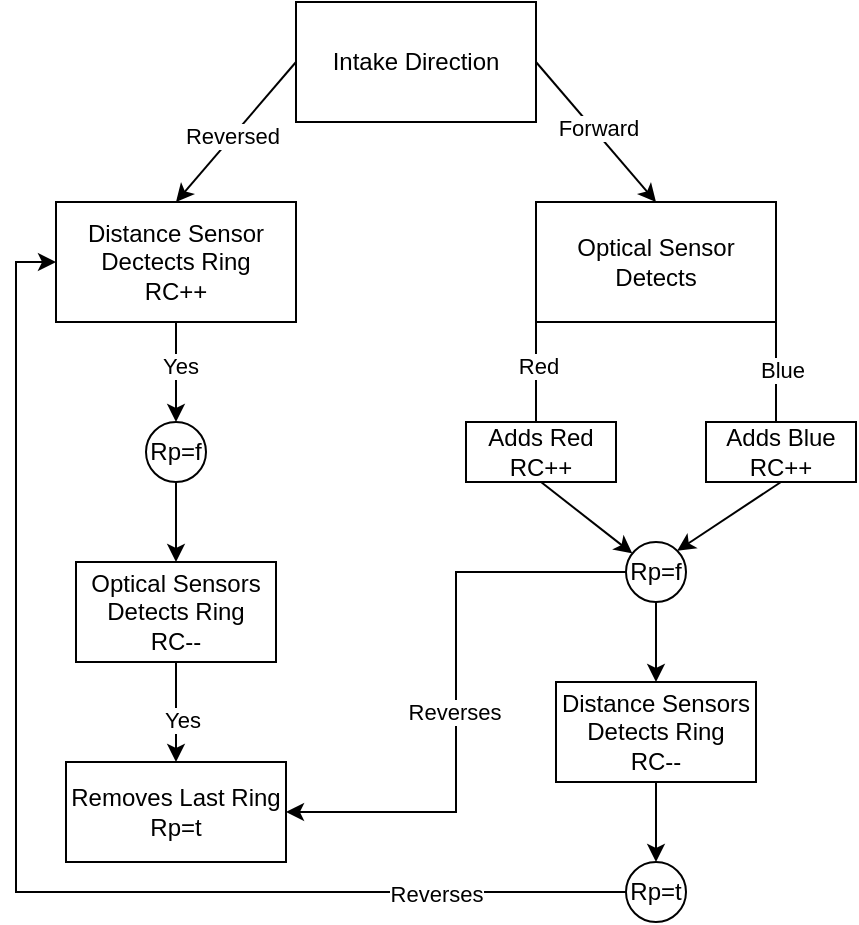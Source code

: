 <mxfile version="24.7.8">
  <diagram name="Page-1" id="D2GHbYCgjAUrTUtrcCe5">
    <mxGraphModel dx="795" dy="492" grid="1" gridSize="10" guides="1" tooltips="1" connect="1" arrows="1" fold="1" page="1" pageScale="1" pageWidth="850" pageHeight="1100" math="0" shadow="0">
      <root>
        <mxCell id="0" />
        <mxCell id="1" parent="0" />
        <mxCell id="att3FbtHmocYUFxoqvQi-1" value="Intake Direction" style="rounded=0;whiteSpace=wrap;html=1;" parent="1" vertex="1">
          <mxGeometry x="365" y="80" width="120" height="60" as="geometry" />
        </mxCell>
        <mxCell id="att3FbtHmocYUFxoqvQi-2" value="Optical Sensor Detects" style="rounded=0;whiteSpace=wrap;html=1;" parent="1" vertex="1">
          <mxGeometry x="485" y="180" width="120" height="60" as="geometry" />
        </mxCell>
        <mxCell id="att3FbtHmocYUFxoqvQi-3" value="&lt;div&gt;Distance Sensor Dectects Ring&lt;/div&gt;&lt;div&gt;RC++&lt;br&gt;&lt;/div&gt;" style="rounded=0;whiteSpace=wrap;html=1;" parent="1" vertex="1">
          <mxGeometry x="245" y="180" width="120" height="60" as="geometry" />
        </mxCell>
        <mxCell id="att3FbtHmocYUFxoqvQi-4" value="" style="endArrow=classic;html=1;rounded=0;exitX=0;exitY=0.5;exitDx=0;exitDy=0;entryX=0.5;entryY=0;entryDx=0;entryDy=0;" parent="1" source="att3FbtHmocYUFxoqvQi-1" target="att3FbtHmocYUFxoqvQi-3" edge="1">
          <mxGeometry width="50" height="50" relative="1" as="geometry">
            <mxPoint x="400" y="340" as="sourcePoint" />
            <mxPoint x="450" y="290" as="targetPoint" />
          </mxGeometry>
        </mxCell>
        <mxCell id="att3FbtHmocYUFxoqvQi-5" value="Reversed" style="edgeLabel;html=1;align=center;verticalAlign=middle;resizable=0;points=[];" parent="att3FbtHmocYUFxoqvQi-4" vertex="1" connectable="0">
          <mxGeometry x="0.061" relative="1" as="geometry">
            <mxPoint as="offset" />
          </mxGeometry>
        </mxCell>
        <mxCell id="att3FbtHmocYUFxoqvQi-7" value="" style="endArrow=classic;html=1;rounded=0;exitX=1;exitY=0.5;exitDx=0;exitDy=0;entryX=0.5;entryY=0;entryDx=0;entryDy=0;" parent="1" source="att3FbtHmocYUFxoqvQi-1" target="att3FbtHmocYUFxoqvQi-2" edge="1">
          <mxGeometry width="50" height="50" relative="1" as="geometry">
            <mxPoint x="400" y="340" as="sourcePoint" />
            <mxPoint x="450" y="290" as="targetPoint" />
          </mxGeometry>
        </mxCell>
        <mxCell id="att3FbtHmocYUFxoqvQi-8" value="Forward" style="edgeLabel;html=1;align=center;verticalAlign=middle;resizable=0;points=[];" parent="att3FbtHmocYUFxoqvQi-7" vertex="1" connectable="0">
          <mxGeometry x="-0.035" y="3" relative="1" as="geometry">
            <mxPoint y="1" as="offset" />
          </mxGeometry>
        </mxCell>
        <mxCell id="att3FbtHmocYUFxoqvQi-9" value="" style="endArrow=classic;html=1;rounded=0;exitX=0;exitY=1;exitDx=0;exitDy=0;" parent="1" source="att3FbtHmocYUFxoqvQi-2" edge="1">
          <mxGeometry width="50" height="50" relative="1" as="geometry">
            <mxPoint x="490" y="460" as="sourcePoint" />
            <mxPoint x="485" y="300" as="targetPoint" />
          </mxGeometry>
        </mxCell>
        <mxCell id="att3FbtHmocYUFxoqvQi-27" value="Red" style="edgeLabel;html=1;align=center;verticalAlign=middle;resizable=0;points=[];" parent="att3FbtHmocYUFxoqvQi-9" vertex="1" connectable="0">
          <mxGeometry x="-0.267" y="1" relative="1" as="geometry">
            <mxPoint as="offset" />
          </mxGeometry>
        </mxCell>
        <mxCell id="att3FbtHmocYUFxoqvQi-10" value="&lt;div&gt;Adds Red&lt;/div&gt;&lt;div&gt;RC++&lt;br&gt;&lt;/div&gt;" style="rounded=0;whiteSpace=wrap;html=1;" parent="1" vertex="1">
          <mxGeometry x="450" y="290" width="75" height="30" as="geometry" />
        </mxCell>
        <mxCell id="att3FbtHmocYUFxoqvQi-11" value="" style="endArrow=classic;html=1;rounded=0;exitX=1;exitY=1;exitDx=0;exitDy=0;" parent="1" source="att3FbtHmocYUFxoqvQi-2" edge="1">
          <mxGeometry width="50" height="50" relative="1" as="geometry">
            <mxPoint x="690" y="280" as="sourcePoint" />
            <mxPoint x="605" y="300" as="targetPoint" />
          </mxGeometry>
        </mxCell>
        <mxCell id="att3FbtHmocYUFxoqvQi-26" value="Blue" style="edgeLabel;html=1;align=center;verticalAlign=middle;resizable=0;points=[];" parent="att3FbtHmocYUFxoqvQi-11" vertex="1" connectable="0">
          <mxGeometry x="-0.2" y="3" relative="1" as="geometry">
            <mxPoint as="offset" />
          </mxGeometry>
        </mxCell>
        <mxCell id="att3FbtHmocYUFxoqvQi-12" value="&lt;div&gt;Adds Blue&lt;/div&gt;&lt;div&gt;RC++&lt;br&gt;&lt;/div&gt;" style="rounded=0;whiteSpace=wrap;html=1;" parent="1" vertex="1">
          <mxGeometry x="570" y="290" width="75" height="30" as="geometry" />
        </mxCell>
        <mxCell id="iG2I1TWmn7zwKG068rrQ-9" value="" style="edgeStyle=orthogonalEdgeStyle;rounded=0;orthogonalLoop=1;jettySize=auto;html=1;" edge="1" parent="1" source="att3FbtHmocYUFxoqvQi-13" target="iG2I1TWmn7zwKG068rrQ-8">
          <mxGeometry relative="1" as="geometry" />
        </mxCell>
        <mxCell id="att3FbtHmocYUFxoqvQi-13" value="&lt;div&gt;Distance Sensors Detects Ring&lt;/div&gt;&lt;div&gt;RC--&lt;br&gt;&lt;/div&gt;" style="rounded=0;whiteSpace=wrap;html=1;" parent="1" vertex="1">
          <mxGeometry x="495" y="420" width="100" height="50" as="geometry" />
        </mxCell>
        <mxCell id="att3FbtHmocYUFxoqvQi-15" value="" style="endArrow=classic;html=1;rounded=0;exitX=0.5;exitY=1;exitDx=0;exitDy=0;entryX=1;entryY=0;entryDx=0;entryDy=0;" parent="1" source="att3FbtHmocYUFxoqvQi-12" target="iG2I1TWmn7zwKG068rrQ-4" edge="1">
          <mxGeometry width="50" height="50" relative="1" as="geometry">
            <mxPoint x="340" y="460" as="sourcePoint" />
            <mxPoint x="600" y="360" as="targetPoint" />
          </mxGeometry>
        </mxCell>
        <mxCell id="att3FbtHmocYUFxoqvQi-20" value="" style="endArrow=classic;html=1;rounded=0;exitX=0.5;exitY=1;exitDx=0;exitDy=0;entryX=0.5;entryY=0;entryDx=0;entryDy=0;" parent="1" source="att3FbtHmocYUFxoqvQi-3" edge="1" target="iG2I1TWmn7zwKG068rrQ-12">
          <mxGeometry width="50" height="50" relative="1" as="geometry">
            <mxPoint x="290" y="370" as="sourcePoint" />
            <mxPoint x="220" y="260" as="targetPoint" />
          </mxGeometry>
        </mxCell>
        <mxCell id="att3FbtHmocYUFxoqvQi-30" value="Yes" style="edgeLabel;html=1;align=center;verticalAlign=middle;resizable=0;points=[];" parent="att3FbtHmocYUFxoqvQi-20" vertex="1" connectable="0">
          <mxGeometry x="-0.12" y="2" relative="1" as="geometry">
            <mxPoint as="offset" />
          </mxGeometry>
        </mxCell>
        <mxCell id="att3FbtHmocYUFxoqvQi-21" value="&lt;div&gt;Optical Sensors Detects Ring&lt;/div&gt;&lt;div&gt;RC--&lt;br&gt;&lt;/div&gt;" style="rounded=0;whiteSpace=wrap;html=1;" parent="1" vertex="1">
          <mxGeometry x="255" y="360" width="100" height="50" as="geometry" />
        </mxCell>
        <mxCell id="att3FbtHmocYUFxoqvQi-22" value="" style="endArrow=classic;html=1;rounded=0;entryX=0.5;entryY=0;entryDx=0;entryDy=0;exitX=0.5;exitY=1;exitDx=0;exitDy=0;" parent="1" edge="1" target="att3FbtHmocYUFxoqvQi-23" source="att3FbtHmocYUFxoqvQi-21">
          <mxGeometry width="50" height="50" relative="1" as="geometry">
            <mxPoint x="305" y="480" as="sourcePoint" />
            <mxPoint x="245" y="540" as="targetPoint" />
          </mxGeometry>
        </mxCell>
        <mxCell id="att3FbtHmocYUFxoqvQi-29" value="Yes" style="edgeLabel;html=1;align=center;verticalAlign=middle;resizable=0;points=[];" parent="att3FbtHmocYUFxoqvQi-22" vertex="1" connectable="0">
          <mxGeometry x="0.133" y="3" relative="1" as="geometry">
            <mxPoint as="offset" />
          </mxGeometry>
        </mxCell>
        <mxCell id="att3FbtHmocYUFxoqvQi-23" value="&lt;div&gt;Removes Last Ring&lt;/div&gt;&lt;div&gt;Rp=t&lt;br&gt;&lt;/div&gt;" style="rounded=0;whiteSpace=wrap;html=1;" parent="1" vertex="1">
          <mxGeometry x="250" y="460" width="110" height="50" as="geometry" />
        </mxCell>
        <mxCell id="iG2I1TWmn7zwKG068rrQ-3" value="" style="endArrow=classic;html=1;rounded=0;exitX=0.5;exitY=1;exitDx=0;exitDy=0;" edge="1" parent="1" source="att3FbtHmocYUFxoqvQi-10" target="iG2I1TWmn7zwKG068rrQ-4">
          <mxGeometry width="50" height="50" relative="1" as="geometry">
            <mxPoint x="488" y="320" as="sourcePoint" />
            <mxPoint x="520" y="360" as="targetPoint" />
          </mxGeometry>
        </mxCell>
        <mxCell id="iG2I1TWmn7zwKG068rrQ-6" value="" style="edgeStyle=orthogonalEdgeStyle;rounded=0;orthogonalLoop=1;jettySize=auto;html=1;" edge="1" parent="1" source="iG2I1TWmn7zwKG068rrQ-4" target="att3FbtHmocYUFxoqvQi-13">
          <mxGeometry relative="1" as="geometry" />
        </mxCell>
        <mxCell id="iG2I1TWmn7zwKG068rrQ-16" style="edgeStyle=orthogonalEdgeStyle;rounded=0;orthogonalLoop=1;jettySize=auto;html=1;entryX=1;entryY=0.5;entryDx=0;entryDy=0;" edge="1" parent="1" source="iG2I1TWmn7zwKG068rrQ-4" target="att3FbtHmocYUFxoqvQi-23">
          <mxGeometry relative="1" as="geometry" />
        </mxCell>
        <mxCell id="iG2I1TWmn7zwKG068rrQ-17" value="Reverses" style="edgeLabel;html=1;align=center;verticalAlign=middle;resizable=0;points=[];" vertex="1" connectable="0" parent="iG2I1TWmn7zwKG068rrQ-16">
          <mxGeometry x="0.067" y="-1" relative="1" as="geometry">
            <mxPoint as="offset" />
          </mxGeometry>
        </mxCell>
        <mxCell id="iG2I1TWmn7zwKG068rrQ-4" value="Rp=f" style="ellipse;whiteSpace=wrap;html=1;aspect=fixed;" vertex="1" parent="1">
          <mxGeometry x="530" y="350" width="30" height="30" as="geometry" />
        </mxCell>
        <mxCell id="iG2I1TWmn7zwKG068rrQ-18" style="edgeStyle=orthogonalEdgeStyle;rounded=0;orthogonalLoop=1;jettySize=auto;html=1;entryX=0;entryY=0.5;entryDx=0;entryDy=0;" edge="1" parent="1" source="iG2I1TWmn7zwKG068rrQ-8" target="att3FbtHmocYUFxoqvQi-3">
          <mxGeometry relative="1" as="geometry" />
        </mxCell>
        <mxCell id="iG2I1TWmn7zwKG068rrQ-19" value="Reverses" style="edgeLabel;html=1;align=center;verticalAlign=middle;resizable=0;points=[];" vertex="1" connectable="0" parent="iG2I1TWmn7zwKG068rrQ-18">
          <mxGeometry x="-0.701" y="1" relative="1" as="geometry">
            <mxPoint as="offset" />
          </mxGeometry>
        </mxCell>
        <mxCell id="iG2I1TWmn7zwKG068rrQ-8" value="Rp=t" style="ellipse;whiteSpace=wrap;html=1;aspect=fixed;" vertex="1" parent="1">
          <mxGeometry x="530" y="510" width="30" height="30" as="geometry" />
        </mxCell>
        <mxCell id="iG2I1TWmn7zwKG068rrQ-13" value="" style="edgeStyle=orthogonalEdgeStyle;rounded=0;orthogonalLoop=1;jettySize=auto;html=1;" edge="1" parent="1" source="iG2I1TWmn7zwKG068rrQ-12" target="att3FbtHmocYUFxoqvQi-21">
          <mxGeometry relative="1" as="geometry" />
        </mxCell>
        <mxCell id="iG2I1TWmn7zwKG068rrQ-12" value="Rp=f" style="ellipse;whiteSpace=wrap;html=1;aspect=fixed;" vertex="1" parent="1">
          <mxGeometry x="290" y="290" width="30" height="30" as="geometry" />
        </mxCell>
      </root>
    </mxGraphModel>
  </diagram>
</mxfile>
